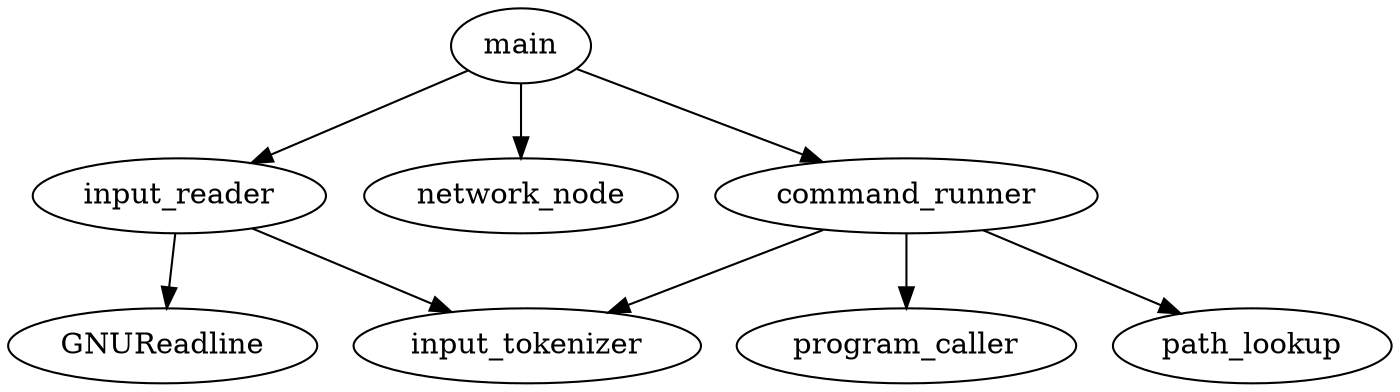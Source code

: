 digraph Modules {
main -> {
	input_reader
	network_node
	command_runner
}

input_reader -> { GNUReadline input_tokenizer }
command_runner -> { input_tokenizer program_caller path_lookup }
program_caller
path_lookup
network_node
}

